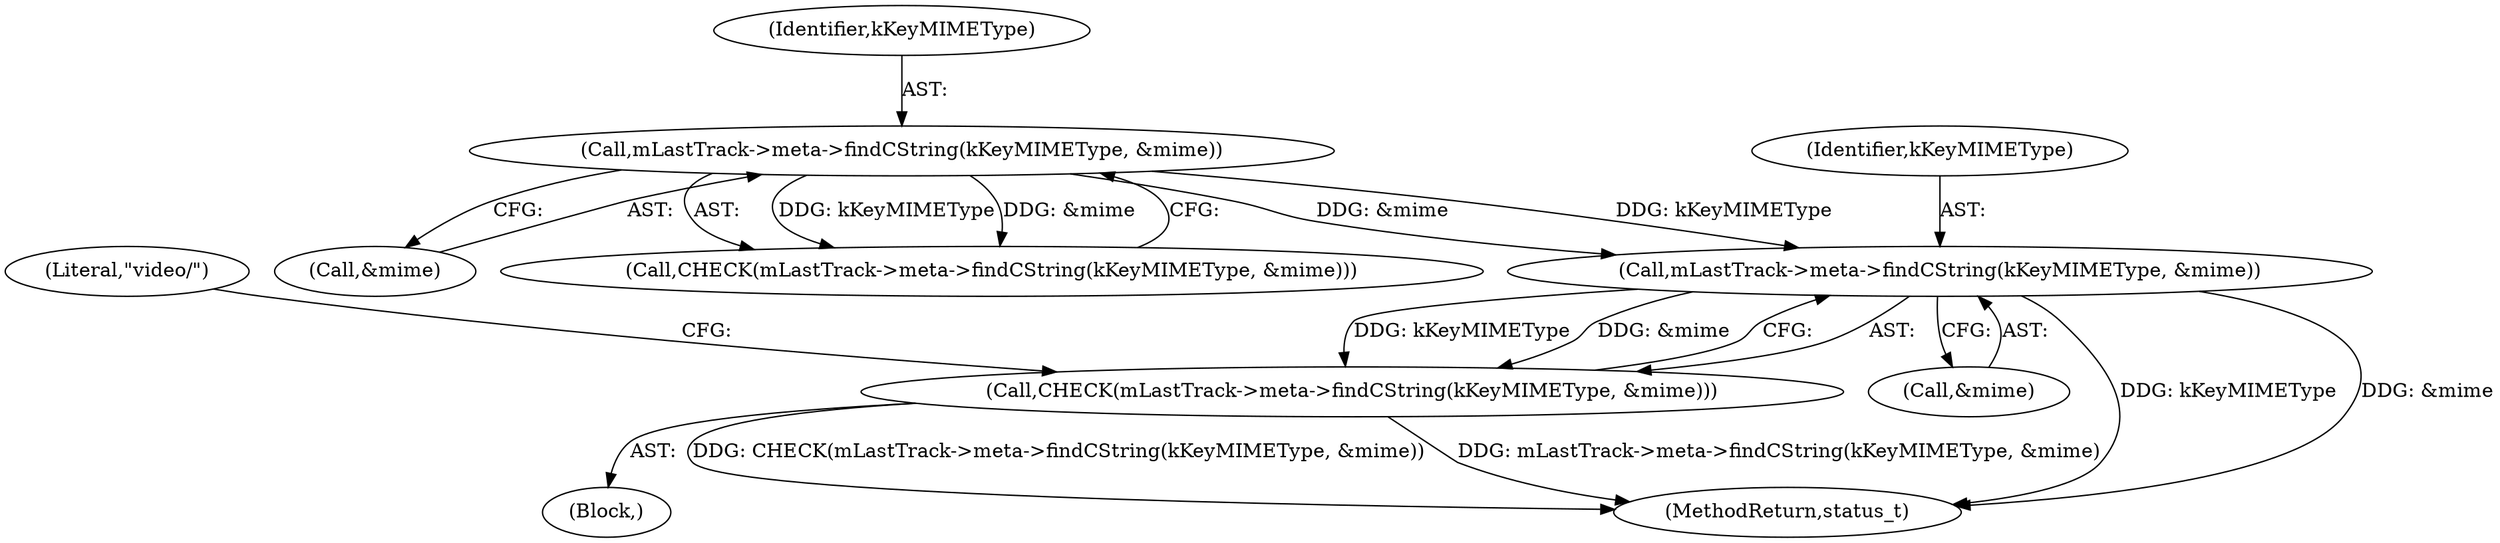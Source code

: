 digraph "0_Android_6fe85f7e15203e48df2cc3e8e1c4bc6ad49dc968@pointer" {
"1001910" [label="(Call,mLastTrack->meta->findCString(kKeyMIMEType, &mime))"];
"1001869" [label="(Call,mLastTrack->meta->findCString(kKeyMIMEType, &mime))"];
"1001909" [label="(Call,CHECK(mLastTrack->meta->findCString(kKeyMIMEType, &mime)))"];
"1001871" [label="(Call,&mime)"];
"1001912" [label="(Call,&mime)"];
"1001869" [label="(Call,mLastTrack->meta->findCString(kKeyMIMEType, &mime))"];
"1001909" [label="(Call,CHECK(mLastTrack->meta->findCString(kKeyMIMEType, &mime)))"];
"1001868" [label="(Call,CHECK(mLastTrack->meta->findCString(kKeyMIMEType, &mime)))"];
"1001870" [label="(Identifier,kKeyMIMEType)"];
"1001917" [label="(Literal,\"video/\")"];
"1001911" [label="(Identifier,kKeyMIMEType)"];
"1002931" [label="(MethodReturn,status_t)"];
"1001910" [label="(Call,mLastTrack->meta->findCString(kKeyMIMEType, &mime))"];
"1001798" [label="(Block,)"];
"1001910" -> "1001909"  [label="AST: "];
"1001910" -> "1001912"  [label="CFG: "];
"1001911" -> "1001910"  [label="AST: "];
"1001912" -> "1001910"  [label="AST: "];
"1001909" -> "1001910"  [label="CFG: "];
"1001910" -> "1002931"  [label="DDG: kKeyMIMEType"];
"1001910" -> "1002931"  [label="DDG: &mime"];
"1001910" -> "1001909"  [label="DDG: kKeyMIMEType"];
"1001910" -> "1001909"  [label="DDG: &mime"];
"1001869" -> "1001910"  [label="DDG: kKeyMIMEType"];
"1001869" -> "1001910"  [label="DDG: &mime"];
"1001869" -> "1001868"  [label="AST: "];
"1001869" -> "1001871"  [label="CFG: "];
"1001870" -> "1001869"  [label="AST: "];
"1001871" -> "1001869"  [label="AST: "];
"1001868" -> "1001869"  [label="CFG: "];
"1001869" -> "1001868"  [label="DDG: kKeyMIMEType"];
"1001869" -> "1001868"  [label="DDG: &mime"];
"1001909" -> "1001798"  [label="AST: "];
"1001917" -> "1001909"  [label="CFG: "];
"1001909" -> "1002931"  [label="DDG: CHECK(mLastTrack->meta->findCString(kKeyMIMEType, &mime))"];
"1001909" -> "1002931"  [label="DDG: mLastTrack->meta->findCString(kKeyMIMEType, &mime)"];
}
